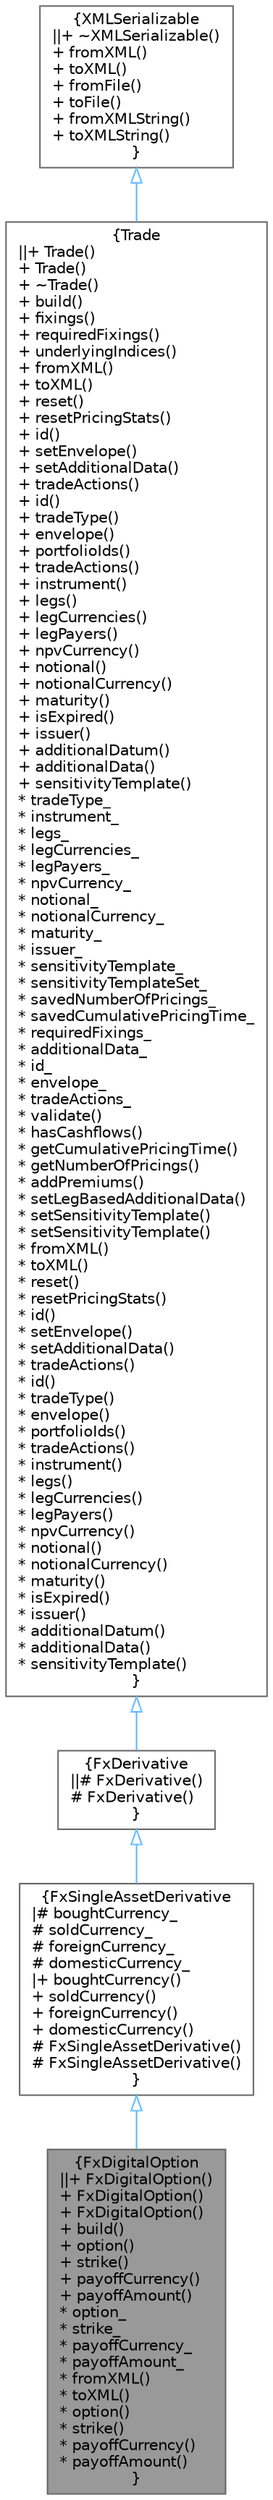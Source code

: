 digraph "FxDigitalOption"
{
 // INTERACTIVE_SVG=YES
 // LATEX_PDF_SIZE
  bgcolor="transparent";
  edge [fontname=Helvetica,fontsize=10,labelfontname=Helvetica,labelfontsize=10];
  node [fontname=Helvetica,fontsize=10,shape=box,height=0.2,width=0.4];
  Node1 [label="{FxDigitalOption\n||+ FxDigitalOption()\l+ FxDigitalOption()\l+ FxDigitalOption()\l+ build()\l+ option()\l+ strike()\l+ payoffCurrency()\l+ payoffAmount()\l* option_\l* strike_\l* payoffCurrency_\l* payoffAmount_\l* fromXML()\l* toXML()\l* option()\l* strike()\l* payoffCurrency()\l* payoffAmount()\l}",height=0.2,width=0.4,color="gray40", fillcolor="grey60", style="filled", fontcolor="black",tooltip="Serializable FX Digital Option."];
  Node2 -> Node1 [dir="back",color="steelblue1",style="solid",arrowtail="onormal"];
  Node2 [label="{FxSingleAssetDerivative\n|# boughtCurrency_\l# soldCurrency_\l# foreignCurrency_\l# domesticCurrency_\l|+ boughtCurrency()\l+ soldCurrency()\l+ foreignCurrency()\l+ domesticCurrency()\l# FxSingleAssetDerivative()\l# FxSingleAssetDerivative()\l}",height=0.2,width=0.4,color="gray40", fillcolor="white", style="filled",URL="$classore_1_1data_1_1_fx_single_asset_derivative.html",tooltip="Base class for all single asset FX Derivaties."];
  Node3 -> Node2 [dir="back",color="steelblue1",style="solid",arrowtail="onormal"];
  Node3 [label="{FxDerivative\n||# FxDerivative()\l# FxDerivative()\l}",height=0.2,width=0.4,color="gray40", fillcolor="white", style="filled",URL="$classore_1_1data_1_1_fx_derivative.html",tooltip="Base class for all FX Derivaties."];
  Node4 -> Node3 [dir="back",color="steelblue1",style="solid",arrowtail="onormal"];
  Node4 [label="{Trade\n||+ Trade()\l+ Trade()\l+ ~Trade()\l+ build()\l+ fixings()\l+ requiredFixings()\l+ underlyingIndices()\l+ fromXML()\l+ toXML()\l+ reset()\l+ resetPricingStats()\l+ id()\l+ setEnvelope()\l+ setAdditionalData()\l+ tradeActions()\l+ id()\l+ tradeType()\l+ envelope()\l+ portfolioIds()\l+ tradeActions()\l+ instrument()\l+ legs()\l+ legCurrencies()\l+ legPayers()\l+ npvCurrency()\l+ notional()\l+ notionalCurrency()\l+ maturity()\l+ isExpired()\l+ issuer()\l+ additionalDatum()\l+ additionalData()\l+ sensitivityTemplate()\l* tradeType_\l* instrument_\l* legs_\l* legCurrencies_\l* legPayers_\l* npvCurrency_\l* notional_\l* notionalCurrency_\l* maturity_\l* issuer_\l* sensitivityTemplate_\l* sensitivityTemplateSet_\l* savedNumberOfPricings_\l* savedCumulativePricingTime_\l* requiredFixings_\l* additionalData_\l* id_\l* envelope_\l* tradeActions_\l* validate()\l* hasCashflows()\l* getCumulativePricingTime()\l* getNumberOfPricings()\l* addPremiums()\l* setLegBasedAdditionalData()\l* setSensitivityTemplate()\l* setSensitivityTemplate()\l* fromXML()\l* toXML()\l* reset()\l* resetPricingStats()\l* id()\l* setEnvelope()\l* setAdditionalData()\l* tradeActions()\l* id()\l* tradeType()\l* envelope()\l* portfolioIds()\l* tradeActions()\l* instrument()\l* legs()\l* legCurrencies()\l* legPayers()\l* npvCurrency()\l* notional()\l* notionalCurrency()\l* maturity()\l* isExpired()\l* issuer()\l* additionalDatum()\l* additionalData()\l* sensitivityTemplate()\l}",height=0.2,width=0.4,color="gray40", fillcolor="white", style="filled",URL="$classore_1_1data_1_1_trade.html",tooltip="Trade base class."];
  Node5 -> Node4 [dir="back",color="steelblue1",style="solid",arrowtail="onormal"];
  Node5 [label="{XMLSerializable\n||+ ~XMLSerializable()\l+ fromXML()\l+ toXML()\l+ fromFile()\l+ toFile()\l+ fromXMLString()\l+ toXMLString()\l}",height=0.2,width=0.4,color="gray40", fillcolor="white", style="filled",URL="$classore_1_1data_1_1_x_m_l_serializable.html",tooltip="Base class for all serializable classes."];
}
